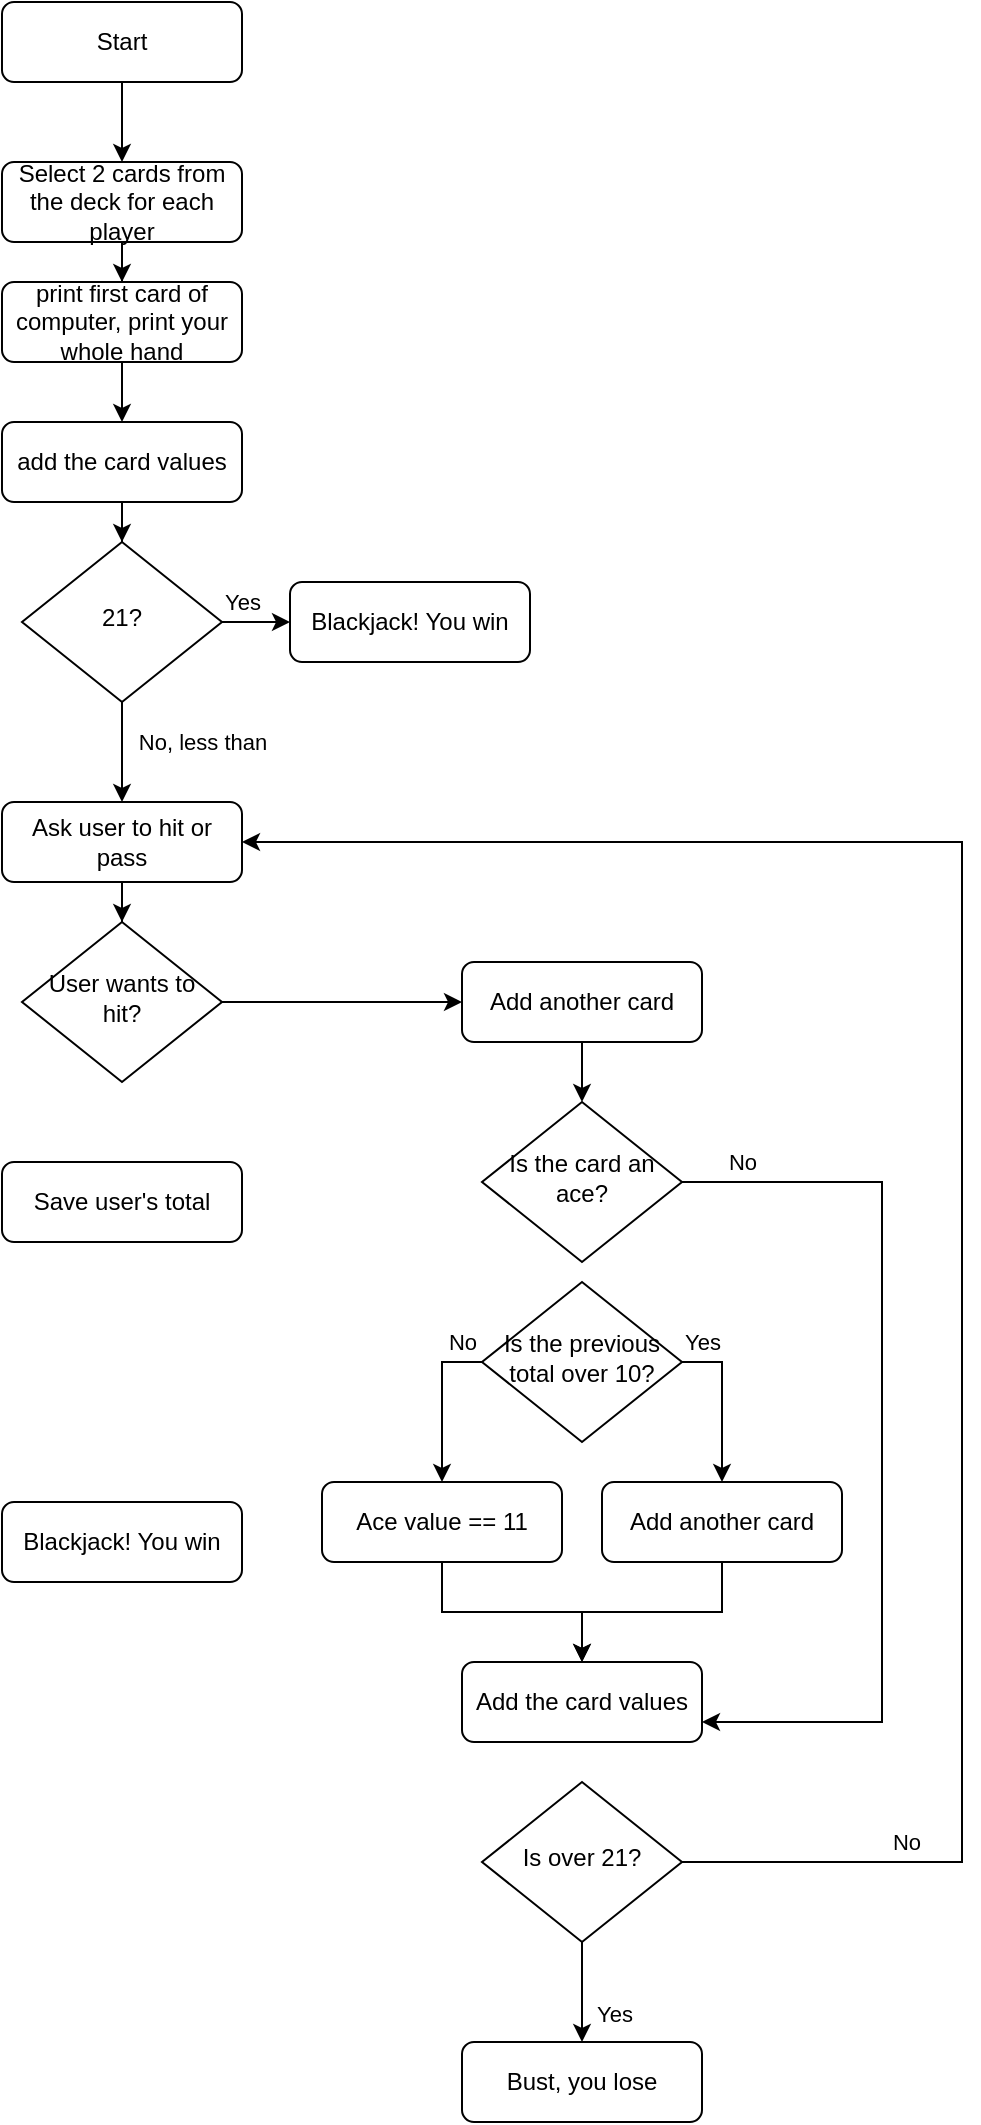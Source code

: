 <mxfile version="13.10.8" type="github">
  <diagram id="C5RBs43oDa-KdzZeNtuy" name="Page-1">
    <mxGraphModel dx="937" dy="693" grid="1" gridSize="10" guides="1" tooltips="1" connect="1" arrows="1" fold="1" page="1" pageScale="1" pageWidth="827" pageHeight="1169" math="0" shadow="0">
      <root>
        <mxCell id="WIyWlLk6GJQsqaUBKTNV-0" />
        <mxCell id="WIyWlLk6GJQsqaUBKTNV-1" parent="WIyWlLk6GJQsqaUBKTNV-0" />
        <mxCell id="ywQ7yBoBN7vWDOdL08iq-15" style="edgeStyle=orthogonalEdgeStyle;rounded=0;orthogonalLoop=1;jettySize=auto;html=1;entryX=0.5;entryY=0;entryDx=0;entryDy=0;" edge="1" parent="WIyWlLk6GJQsqaUBKTNV-1" source="WIyWlLk6GJQsqaUBKTNV-3" target="ywQ7yBoBN7vWDOdL08iq-0">
          <mxGeometry relative="1" as="geometry" />
        </mxCell>
        <mxCell id="WIyWlLk6GJQsqaUBKTNV-3" value="Start" style="rounded=1;whiteSpace=wrap;html=1;fontSize=12;glass=0;strokeWidth=1;shadow=0;" parent="WIyWlLk6GJQsqaUBKTNV-1" vertex="1">
          <mxGeometry x="150" y="50" width="120" height="40" as="geometry" />
        </mxCell>
        <mxCell id="ywQ7yBoBN7vWDOdL08iq-45" style="edgeStyle=orthogonalEdgeStyle;rounded=0;orthogonalLoop=1;jettySize=auto;html=1;entryX=1;entryY=0.75;entryDx=0;entryDy=0;" edge="1" parent="WIyWlLk6GJQsqaUBKTNV-1" source="WIyWlLk6GJQsqaUBKTNV-6" target="ywQ7yBoBN7vWDOdL08iq-44">
          <mxGeometry relative="1" as="geometry">
            <Array as="points">
              <mxPoint x="590" y="640" />
              <mxPoint x="590" y="910" />
            </Array>
          </mxGeometry>
        </mxCell>
        <mxCell id="ywQ7yBoBN7vWDOdL08iq-46" value="No" style="edgeLabel;html=1;align=center;verticalAlign=middle;resizable=0;points=[];" vertex="1" connectable="0" parent="ywQ7yBoBN7vWDOdL08iq-45">
          <mxGeometry x="-0.783" y="-3" relative="1" as="geometry">
            <mxPoint x="-20" y="-13" as="offset" />
          </mxGeometry>
        </mxCell>
        <mxCell id="WIyWlLk6GJQsqaUBKTNV-6" value="Is the card an ace?" style="rhombus;whiteSpace=wrap;html=1;shadow=0;fontFamily=Helvetica;fontSize=12;align=center;strokeWidth=1;spacing=6;spacingTop=-4;" parent="WIyWlLk6GJQsqaUBKTNV-1" vertex="1">
          <mxGeometry x="390" y="600" width="100" height="80" as="geometry" />
        </mxCell>
        <mxCell id="ywQ7yBoBN7vWDOdL08iq-3" value="" style="edgeStyle=orthogonalEdgeStyle;rounded=0;orthogonalLoop=1;jettySize=auto;html=1;" edge="1" parent="WIyWlLk6GJQsqaUBKTNV-1" source="WIyWlLk6GJQsqaUBKTNV-10" target="WIyWlLk6GJQsqaUBKTNV-11">
          <mxGeometry relative="1" as="geometry" />
        </mxCell>
        <mxCell id="ywQ7yBoBN7vWDOdL08iq-12" value="Yes" style="edgeLabel;html=1;align=center;verticalAlign=middle;resizable=0;points=[];" vertex="1" connectable="0" parent="ywQ7yBoBN7vWDOdL08iq-3">
          <mxGeometry x="0.174" y="-4" relative="1" as="geometry">
            <mxPoint x="-5" y="-14" as="offset" />
          </mxGeometry>
        </mxCell>
        <mxCell id="ywQ7yBoBN7vWDOdL08iq-13" value="" style="edgeStyle=orthogonalEdgeStyle;rounded=0;orthogonalLoop=1;jettySize=auto;html=1;entryX=0.5;entryY=0;entryDx=0;entryDy=0;" edge="1" parent="WIyWlLk6GJQsqaUBKTNV-1" source="WIyWlLk6GJQsqaUBKTNV-10" target="WIyWlLk6GJQsqaUBKTNV-12">
          <mxGeometry relative="1" as="geometry">
            <mxPoint x="210" y="440" as="targetPoint" />
          </mxGeometry>
        </mxCell>
        <mxCell id="ywQ7yBoBN7vWDOdL08iq-14" value="No, less than" style="edgeLabel;html=1;align=center;verticalAlign=middle;resizable=0;points=[];" vertex="1" connectable="0" parent="ywQ7yBoBN7vWDOdL08iq-13">
          <mxGeometry x="0.32" y="3" relative="1" as="geometry">
            <mxPoint x="37" y="-13" as="offset" />
          </mxGeometry>
        </mxCell>
        <mxCell id="WIyWlLk6GJQsqaUBKTNV-10" value="21?" style="rhombus;whiteSpace=wrap;html=1;shadow=0;fontFamily=Helvetica;fontSize=12;align=center;strokeWidth=1;spacing=6;spacingTop=-4;" parent="WIyWlLk6GJQsqaUBKTNV-1" vertex="1">
          <mxGeometry x="160" y="320" width="100" height="80" as="geometry" />
        </mxCell>
        <mxCell id="WIyWlLk6GJQsqaUBKTNV-11" value="Blackjack! You win" style="rounded=1;whiteSpace=wrap;html=1;fontSize=12;glass=0;strokeWidth=1;shadow=0;" parent="WIyWlLk6GJQsqaUBKTNV-1" vertex="1">
          <mxGeometry x="294" y="340" width="120" height="40" as="geometry" />
        </mxCell>
        <mxCell id="ywQ7yBoBN7vWDOdL08iq-26" style="edgeStyle=orthogonalEdgeStyle;rounded=0;orthogonalLoop=1;jettySize=auto;html=1;" edge="1" parent="WIyWlLk6GJQsqaUBKTNV-1" source="WIyWlLk6GJQsqaUBKTNV-12" target="ywQ7yBoBN7vWDOdL08iq-11">
          <mxGeometry relative="1" as="geometry" />
        </mxCell>
        <mxCell id="WIyWlLk6GJQsqaUBKTNV-12" value="Ask user to hit or pass" style="rounded=1;whiteSpace=wrap;html=1;fontSize=12;glass=0;strokeWidth=1;shadow=0;" parent="WIyWlLk6GJQsqaUBKTNV-1" vertex="1">
          <mxGeometry x="150" y="450" width="120" height="40" as="geometry" />
        </mxCell>
        <mxCell id="ywQ7yBoBN7vWDOdL08iq-16" style="edgeStyle=orthogonalEdgeStyle;rounded=0;orthogonalLoop=1;jettySize=auto;html=1;entryX=0.5;entryY=0;entryDx=0;entryDy=0;" edge="1" parent="WIyWlLk6GJQsqaUBKTNV-1" source="ywQ7yBoBN7vWDOdL08iq-0" target="ywQ7yBoBN7vWDOdL08iq-2">
          <mxGeometry relative="1" as="geometry" />
        </mxCell>
        <mxCell id="ywQ7yBoBN7vWDOdL08iq-0" value="Select 2 cards from the deck for each player" style="rounded=1;whiteSpace=wrap;html=1;fontSize=12;glass=0;strokeWidth=1;shadow=0;" vertex="1" parent="WIyWlLk6GJQsqaUBKTNV-1">
          <mxGeometry x="150" y="130" width="120" height="40" as="geometry" />
        </mxCell>
        <mxCell id="ywQ7yBoBN7vWDOdL08iq-17" style="edgeStyle=orthogonalEdgeStyle;rounded=0;orthogonalLoop=1;jettySize=auto;html=1;" edge="1" parent="WIyWlLk6GJQsqaUBKTNV-1" source="ywQ7yBoBN7vWDOdL08iq-2" target="ywQ7yBoBN7vWDOdL08iq-6">
          <mxGeometry relative="1" as="geometry" />
        </mxCell>
        <mxCell id="ywQ7yBoBN7vWDOdL08iq-2" value="print first card of computer, print your whole hand" style="rounded=1;whiteSpace=wrap;html=1;fontSize=12;glass=0;strokeWidth=1;shadow=0;" vertex="1" parent="WIyWlLk6GJQsqaUBKTNV-1">
          <mxGeometry x="150" y="190" width="120" height="40" as="geometry" />
        </mxCell>
        <mxCell id="ywQ7yBoBN7vWDOdL08iq-8" style="edgeStyle=orthogonalEdgeStyle;rounded=0;orthogonalLoop=1;jettySize=auto;html=1;entryX=0.5;entryY=0;entryDx=0;entryDy=0;" edge="1" parent="WIyWlLk6GJQsqaUBKTNV-1" source="ywQ7yBoBN7vWDOdL08iq-6" target="WIyWlLk6GJQsqaUBKTNV-10">
          <mxGeometry relative="1" as="geometry" />
        </mxCell>
        <mxCell id="ywQ7yBoBN7vWDOdL08iq-6" value="add the card values" style="rounded=1;whiteSpace=wrap;html=1;fontSize=12;glass=0;strokeWidth=1;shadow=0;" vertex="1" parent="WIyWlLk6GJQsqaUBKTNV-1">
          <mxGeometry x="150" y="260" width="120" height="40" as="geometry" />
        </mxCell>
        <mxCell id="ywQ7yBoBN7vWDOdL08iq-18" style="edgeStyle=orthogonalEdgeStyle;rounded=0;orthogonalLoop=1;jettySize=auto;html=1;entryX=0;entryY=0.5;entryDx=0;entryDy=0;" edge="1" parent="WIyWlLk6GJQsqaUBKTNV-1" source="ywQ7yBoBN7vWDOdL08iq-11" target="ywQ7yBoBN7vWDOdL08iq-19">
          <mxGeometry relative="1" as="geometry">
            <mxPoint x="294" y="550" as="targetPoint" />
          </mxGeometry>
        </mxCell>
        <mxCell id="ywQ7yBoBN7vWDOdL08iq-11" value="User wants to hit?" style="rhombus;whiteSpace=wrap;html=1;shadow=0;fontFamily=Helvetica;fontSize=12;align=center;strokeWidth=1;spacing=6;spacingTop=-4;" vertex="1" parent="WIyWlLk6GJQsqaUBKTNV-1">
          <mxGeometry x="160" y="510" width="100" height="80" as="geometry" />
        </mxCell>
        <mxCell id="ywQ7yBoBN7vWDOdL08iq-34" style="edgeStyle=orthogonalEdgeStyle;rounded=0;orthogonalLoop=1;jettySize=auto;html=1;entryX=0.5;entryY=0;entryDx=0;entryDy=0;" edge="1" parent="WIyWlLk6GJQsqaUBKTNV-1" source="ywQ7yBoBN7vWDOdL08iq-19" target="WIyWlLk6GJQsqaUBKTNV-6">
          <mxGeometry relative="1" as="geometry" />
        </mxCell>
        <mxCell id="ywQ7yBoBN7vWDOdL08iq-19" value="Add another card" style="rounded=1;whiteSpace=wrap;html=1;fontSize=12;glass=0;strokeWidth=1;shadow=0;" vertex="1" parent="WIyWlLk6GJQsqaUBKTNV-1">
          <mxGeometry x="380" y="530" width="120" height="40" as="geometry" />
        </mxCell>
        <mxCell id="ywQ7yBoBN7vWDOdL08iq-28" style="edgeStyle=orthogonalEdgeStyle;rounded=0;orthogonalLoop=1;jettySize=auto;html=1;entryX=1;entryY=0.5;entryDx=0;entryDy=0;" edge="1" parent="WIyWlLk6GJQsqaUBKTNV-1" source="ywQ7yBoBN7vWDOdL08iq-20" target="WIyWlLk6GJQsqaUBKTNV-12">
          <mxGeometry relative="1" as="geometry">
            <Array as="points">
              <mxPoint x="630" y="980" />
              <mxPoint x="630" y="470" />
            </Array>
          </mxGeometry>
        </mxCell>
        <mxCell id="ywQ7yBoBN7vWDOdL08iq-29" value="No" style="edgeLabel;html=1;align=center;verticalAlign=middle;resizable=0;points=[];" vertex="1" connectable="0" parent="ywQ7yBoBN7vWDOdL08iq-28">
          <mxGeometry x="-0.816" y="2" relative="1" as="geometry">
            <mxPoint x="19" y="-8" as="offset" />
          </mxGeometry>
        </mxCell>
        <mxCell id="ywQ7yBoBN7vWDOdL08iq-30" style="edgeStyle=orthogonalEdgeStyle;rounded=0;orthogonalLoop=1;jettySize=auto;html=1;entryX=0.5;entryY=0;entryDx=0;entryDy=0;" edge="1" parent="WIyWlLk6GJQsqaUBKTNV-1" source="ywQ7yBoBN7vWDOdL08iq-20" target="ywQ7yBoBN7vWDOdL08iq-22">
          <mxGeometry relative="1" as="geometry" />
        </mxCell>
        <mxCell id="ywQ7yBoBN7vWDOdL08iq-33" value="Yes" style="edgeLabel;html=1;align=center;verticalAlign=middle;resizable=0;points=[];" vertex="1" connectable="0" parent="ywQ7yBoBN7vWDOdL08iq-30">
          <mxGeometry x="0.44" relative="1" as="geometry">
            <mxPoint x="16" as="offset" />
          </mxGeometry>
        </mxCell>
        <mxCell id="ywQ7yBoBN7vWDOdL08iq-20" value="Is over 21?" style="rhombus;whiteSpace=wrap;html=1;shadow=0;fontFamily=Helvetica;fontSize=12;align=center;strokeWidth=1;spacing=6;spacingTop=-4;" vertex="1" parent="WIyWlLk6GJQsqaUBKTNV-1">
          <mxGeometry x="390" y="940" width="100" height="80" as="geometry" />
        </mxCell>
        <mxCell id="ywQ7yBoBN7vWDOdL08iq-22" value="Bust, you lose" style="rounded=1;whiteSpace=wrap;html=1;fontSize=12;glass=0;strokeWidth=1;shadow=0;direction=east;" vertex="1" parent="WIyWlLk6GJQsqaUBKTNV-1">
          <mxGeometry x="380" y="1070" width="120" height="40" as="geometry" />
        </mxCell>
        <mxCell id="ywQ7yBoBN7vWDOdL08iq-31" value="Blackjack! You win" style="rounded=1;whiteSpace=wrap;html=1;fontSize=12;glass=0;strokeWidth=1;shadow=0;" vertex="1" parent="WIyWlLk6GJQsqaUBKTNV-1">
          <mxGeometry x="150" y="800" width="120" height="40" as="geometry" />
        </mxCell>
        <mxCell id="ywQ7yBoBN7vWDOdL08iq-32" value="Save user&#39;s total" style="rounded=1;whiteSpace=wrap;html=1;fontSize=12;glass=0;strokeWidth=1;shadow=0;" vertex="1" parent="WIyWlLk6GJQsqaUBKTNV-1">
          <mxGeometry x="150" y="630" width="120" height="40" as="geometry" />
        </mxCell>
        <mxCell id="ywQ7yBoBN7vWDOdL08iq-40" style="edgeStyle=orthogonalEdgeStyle;rounded=0;orthogonalLoop=1;jettySize=auto;html=1;entryX=0.5;entryY=0;entryDx=0;entryDy=0;exitX=0;exitY=0.5;exitDx=0;exitDy=0;" edge="1" parent="WIyWlLk6GJQsqaUBKTNV-1" source="ywQ7yBoBN7vWDOdL08iq-35" target="ywQ7yBoBN7vWDOdL08iq-36">
          <mxGeometry relative="1" as="geometry" />
        </mxCell>
        <mxCell id="ywQ7yBoBN7vWDOdL08iq-49" value="No" style="edgeLabel;html=1;align=center;verticalAlign=middle;resizable=0;points=[];" vertex="1" connectable="0" parent="ywQ7yBoBN7vWDOdL08iq-40">
          <mxGeometry x="-0.05" relative="1" as="geometry">
            <mxPoint x="10" y="-28" as="offset" />
          </mxGeometry>
        </mxCell>
        <mxCell id="ywQ7yBoBN7vWDOdL08iq-42" style="edgeStyle=orthogonalEdgeStyle;rounded=0;orthogonalLoop=1;jettySize=auto;html=1;exitX=1;exitY=0.5;exitDx=0;exitDy=0;" edge="1" parent="WIyWlLk6GJQsqaUBKTNV-1" source="ywQ7yBoBN7vWDOdL08iq-35" target="ywQ7yBoBN7vWDOdL08iq-38">
          <mxGeometry relative="1" as="geometry" />
        </mxCell>
        <mxCell id="ywQ7yBoBN7vWDOdL08iq-50" value="Yes" style="edgeLabel;html=1;align=center;verticalAlign=middle;resizable=0;points=[];" vertex="1" connectable="0" parent="ywQ7yBoBN7vWDOdL08iq-42">
          <mxGeometry x="-0.125" y="-2" relative="1" as="geometry">
            <mxPoint x="-8" y="-25" as="offset" />
          </mxGeometry>
        </mxCell>
        <mxCell id="ywQ7yBoBN7vWDOdL08iq-35" value="Is the previous total over 10?" style="rhombus;whiteSpace=wrap;html=1;shadow=0;fontFamily=Helvetica;fontSize=12;align=center;strokeWidth=1;spacing=6;spacingTop=-4;" vertex="1" parent="WIyWlLk6GJQsqaUBKTNV-1">
          <mxGeometry x="390" y="690" width="100" height="80" as="geometry" />
        </mxCell>
        <mxCell id="ywQ7yBoBN7vWDOdL08iq-47" style="edgeStyle=orthogonalEdgeStyle;rounded=0;orthogonalLoop=1;jettySize=auto;html=1;entryX=0.5;entryY=0;entryDx=0;entryDy=0;" edge="1" parent="WIyWlLk6GJQsqaUBKTNV-1" source="ywQ7yBoBN7vWDOdL08iq-36" target="ywQ7yBoBN7vWDOdL08iq-44">
          <mxGeometry relative="1" as="geometry" />
        </mxCell>
        <mxCell id="ywQ7yBoBN7vWDOdL08iq-36" value="Ace value == 11" style="rounded=1;whiteSpace=wrap;html=1;fontSize=12;glass=0;strokeWidth=1;shadow=0;" vertex="1" parent="WIyWlLk6GJQsqaUBKTNV-1">
          <mxGeometry x="310" y="790" width="120" height="40" as="geometry" />
        </mxCell>
        <mxCell id="ywQ7yBoBN7vWDOdL08iq-48" style="edgeStyle=orthogonalEdgeStyle;rounded=0;orthogonalLoop=1;jettySize=auto;html=1;entryX=0.5;entryY=0;entryDx=0;entryDy=0;" edge="1" parent="WIyWlLk6GJQsqaUBKTNV-1" source="ywQ7yBoBN7vWDOdL08iq-38" target="ywQ7yBoBN7vWDOdL08iq-44">
          <mxGeometry relative="1" as="geometry" />
        </mxCell>
        <mxCell id="ywQ7yBoBN7vWDOdL08iq-38" value="Add another card" style="rounded=1;whiteSpace=wrap;html=1;fontSize=12;glass=0;strokeWidth=1;shadow=0;" vertex="1" parent="WIyWlLk6GJQsqaUBKTNV-1">
          <mxGeometry x="450" y="790" width="120" height="40" as="geometry" />
        </mxCell>
        <mxCell id="ywQ7yBoBN7vWDOdL08iq-44" value="Add the card values" style="rounded=1;whiteSpace=wrap;html=1;fontSize=12;glass=0;strokeWidth=1;shadow=0;" vertex="1" parent="WIyWlLk6GJQsqaUBKTNV-1">
          <mxGeometry x="380" y="880" width="120" height="40" as="geometry" />
        </mxCell>
      </root>
    </mxGraphModel>
  </diagram>
</mxfile>
